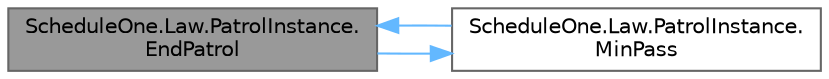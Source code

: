 digraph "ScheduleOne.Law.PatrolInstance.EndPatrol"
{
 // LATEX_PDF_SIZE
  bgcolor="transparent";
  edge [fontname=Helvetica,fontsize=10,labelfontname=Helvetica,labelfontsize=10];
  node [fontname=Helvetica,fontsize=10,shape=box,height=0.2,width=0.4];
  rankdir="LR";
  Node1 [id="Node000001",label="ScheduleOne.Law.PatrolInstance.\lEndPatrol",height=0.2,width=0.4,color="gray40", fillcolor="grey60", style="filled", fontcolor="black",tooltip=" "];
  Node1 -> Node2 [id="edge1_Node000001_Node000002",color="steelblue1",style="solid",tooltip=" "];
  Node2 [id="Node000002",label="ScheduleOne.Law.PatrolInstance.\lMinPass",height=0.2,width=0.4,color="grey40", fillcolor="white", style="filled",URL="$class_schedule_one_1_1_law_1_1_patrol_instance.html#a363d30fc082effa0aa74e01f2c2ad288",tooltip=" "];
  Node2 -> Node1 [id="edge2_Node000002_Node000001",color="steelblue1",style="solid",tooltip=" "];
}
